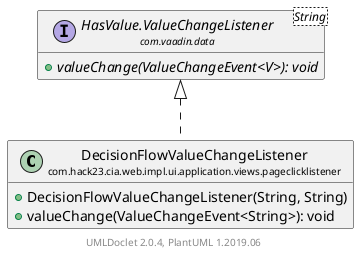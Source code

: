 @startuml
    set namespaceSeparator none
    hide empty fields
    hide empty methods

    class "<size:14>DecisionFlowValueChangeListener\n<size:10>com.hack23.cia.web.impl.ui.application.views.pageclicklistener" as com.hack23.cia.web.impl.ui.application.views.pageclicklistener.DecisionFlowValueChangeListener [[DecisionFlowValueChangeListener.html]] {
        +DecisionFlowValueChangeListener(String, String)
        +valueChange(ValueChangeEvent<String>): void
    }

    interface "<size:14>HasValue.ValueChangeListener\n<size:10>com.vaadin.data" as com.vaadin.data.HasValue.ValueChangeListener<String> {
        {abstract} +valueChange(ValueChangeEvent<V>): void
    }

    com.vaadin.data.HasValue.ValueChangeListener <|.. com.hack23.cia.web.impl.ui.application.views.pageclicklistener.DecisionFlowValueChangeListener

    center footer UMLDoclet 2.0.4, PlantUML 1.2019.06
@enduml
